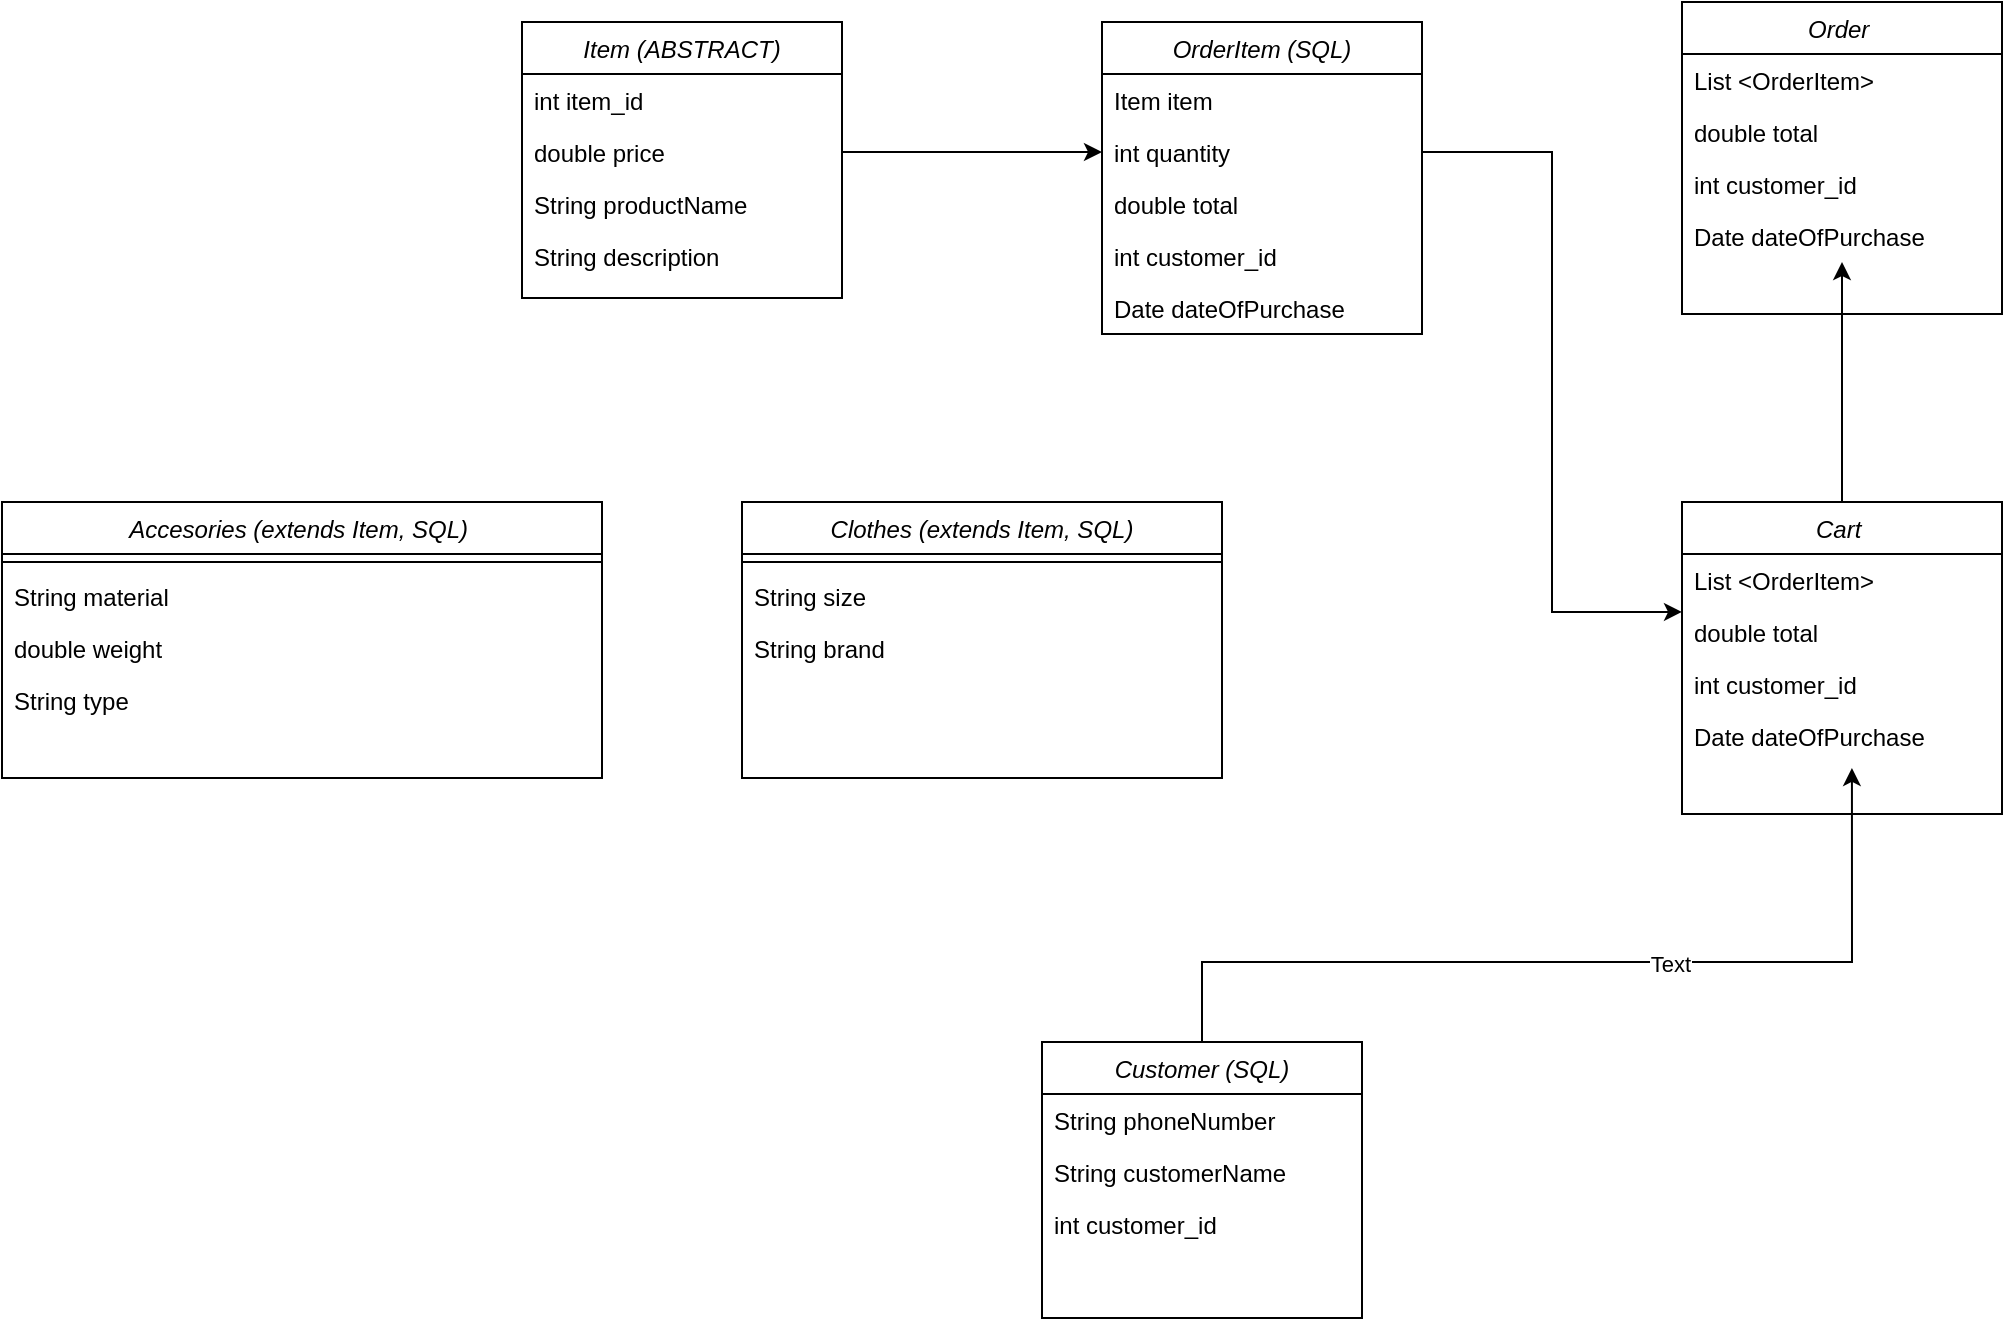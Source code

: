 <mxfile version="22.1.2" type="device">
  <diagram id="C5RBs43oDa-KdzZeNtuy" name="Page-1">
    <mxGraphModel dx="1555" dy="1034" grid="1" gridSize="10" guides="1" tooltips="1" connect="1" arrows="1" fold="1" page="0" pageScale="1" pageWidth="827" pageHeight="1169" math="0" shadow="0">
      <root>
        <mxCell id="WIyWlLk6GJQsqaUBKTNV-0" />
        <mxCell id="WIyWlLk6GJQsqaUBKTNV-1" parent="WIyWlLk6GJQsqaUBKTNV-0" />
        <mxCell id="zkfFHV4jXpPFQw0GAbJ--0" value="Item (ABSTRACT)" style="swimlane;fontStyle=2;align=center;verticalAlign=top;childLayout=stackLayout;horizontal=1;startSize=26;horizontalStack=0;resizeParent=1;resizeLast=0;collapsible=1;marginBottom=0;rounded=0;shadow=0;strokeWidth=1;" parent="WIyWlLk6GJQsqaUBKTNV-1" vertex="1">
          <mxGeometry x="-80" y="160" width="160" height="138" as="geometry">
            <mxRectangle x="230" y="140" width="160" height="26" as="alternateBounds" />
          </mxGeometry>
        </mxCell>
        <mxCell id="zkfFHV4jXpPFQw0GAbJ--1" value="int item_id" style="text;align=left;verticalAlign=top;spacingLeft=4;spacingRight=4;overflow=hidden;rotatable=0;points=[[0,0.5],[1,0.5]];portConstraint=eastwest;" parent="zkfFHV4jXpPFQw0GAbJ--0" vertex="1">
          <mxGeometry y="26" width="160" height="26" as="geometry" />
        </mxCell>
        <mxCell id="zkfFHV4jXpPFQw0GAbJ--2" value="double price" style="text;align=left;verticalAlign=top;spacingLeft=4;spacingRight=4;overflow=hidden;rotatable=0;points=[[0,0.5],[1,0.5]];portConstraint=eastwest;rounded=0;shadow=0;html=0;" parent="zkfFHV4jXpPFQw0GAbJ--0" vertex="1">
          <mxGeometry y="52" width="160" height="26" as="geometry" />
        </mxCell>
        <mxCell id="zkfFHV4jXpPFQw0GAbJ--3" value="String productName" style="text;align=left;verticalAlign=top;spacingLeft=4;spacingRight=4;overflow=hidden;rotatable=0;points=[[0,0.5],[1,0.5]];portConstraint=eastwest;rounded=0;shadow=0;html=0;" parent="zkfFHV4jXpPFQw0GAbJ--0" vertex="1">
          <mxGeometry y="78" width="160" height="26" as="geometry" />
        </mxCell>
        <mxCell id="bRDyb99x2Stu_O5lRrZi-1" value="String description" style="text;align=left;verticalAlign=top;spacingLeft=4;spacingRight=4;overflow=hidden;rotatable=0;points=[[0,0.5],[1,0.5]];portConstraint=eastwest;rounded=0;shadow=0;html=0;" parent="zkfFHV4jXpPFQw0GAbJ--0" vertex="1">
          <mxGeometry y="104" width="160" height="26" as="geometry" />
        </mxCell>
        <mxCell id="uLXe-FQx0Um1cCVrlGPE-1" value="Clothes (extends Item, SQL)" style="swimlane;fontStyle=2;align=center;verticalAlign=top;childLayout=stackLayout;horizontal=1;startSize=26;horizontalStack=0;resizeParent=1;resizeLast=0;collapsible=1;marginBottom=0;rounded=0;shadow=0;strokeWidth=1;" parent="WIyWlLk6GJQsqaUBKTNV-1" vertex="1">
          <mxGeometry x="30" y="400" width="240" height="138" as="geometry">
            <mxRectangle x="230" y="140" width="160" height="26" as="alternateBounds" />
          </mxGeometry>
        </mxCell>
        <mxCell id="uLXe-FQx0Um1cCVrlGPE-5" value="" style="line;html=1;strokeWidth=1;align=left;verticalAlign=middle;spacingTop=-1;spacingLeft=3;spacingRight=3;rotatable=0;labelPosition=right;points=[];portConstraint=eastwest;" parent="uLXe-FQx0Um1cCVrlGPE-1" vertex="1">
          <mxGeometry y="26" width="240" height="8" as="geometry" />
        </mxCell>
        <mxCell id="uLXe-FQx0Um1cCVrlGPE-14" value="String size" style="text;align=left;verticalAlign=top;spacingLeft=4;spacingRight=4;overflow=hidden;rotatable=0;points=[[0,0.5],[1,0.5]];portConstraint=eastwest;rounded=0;shadow=0;html=0;" parent="uLXe-FQx0Um1cCVrlGPE-1" vertex="1">
          <mxGeometry y="34" width="240" height="26" as="geometry" />
        </mxCell>
        <mxCell id="uLXe-FQx0Um1cCVrlGPE-39" value="String brand" style="text;align=left;verticalAlign=top;spacingLeft=4;spacingRight=4;overflow=hidden;rotatable=0;points=[[0,0.5],[1,0.5]];portConstraint=eastwest;rounded=0;shadow=0;html=0;" parent="uLXe-FQx0Um1cCVrlGPE-1" vertex="1">
          <mxGeometry y="60" width="240" height="26" as="geometry" />
        </mxCell>
        <mxCell id="uLXe-FQx0Um1cCVrlGPE-8" value="Accesories (extends Item, SQL) " style="swimlane;fontStyle=2;align=center;verticalAlign=top;childLayout=stackLayout;horizontal=1;startSize=26;horizontalStack=0;resizeParent=1;resizeLast=0;collapsible=1;marginBottom=0;rounded=0;shadow=0;strokeWidth=1;" parent="WIyWlLk6GJQsqaUBKTNV-1" vertex="1">
          <mxGeometry x="-340" y="400" width="300" height="138" as="geometry">
            <mxRectangle x="230" y="140" width="160" height="26" as="alternateBounds" />
          </mxGeometry>
        </mxCell>
        <mxCell id="uLXe-FQx0Um1cCVrlGPE-12" value="" style="line;html=1;strokeWidth=1;align=left;verticalAlign=middle;spacingTop=-1;spacingLeft=3;spacingRight=3;rotatable=0;labelPosition=right;points=[];portConstraint=eastwest;" parent="uLXe-FQx0Um1cCVrlGPE-8" vertex="1">
          <mxGeometry y="26" width="300" height="8" as="geometry" />
        </mxCell>
        <mxCell id="uLXe-FQx0Um1cCVrlGPE-13" value="String material" style="text;align=left;verticalAlign=top;spacingLeft=4;spacingRight=4;overflow=hidden;rotatable=0;points=[[0,0.5],[1,0.5]];portConstraint=eastwest;rounded=0;shadow=0;html=0;" parent="uLXe-FQx0Um1cCVrlGPE-8" vertex="1">
          <mxGeometry y="34" width="300" height="26" as="geometry" />
        </mxCell>
        <mxCell id="uLXe-FQx0Um1cCVrlGPE-37" value="double weight" style="text;align=left;verticalAlign=top;spacingLeft=4;spacingRight=4;overflow=hidden;rotatable=0;points=[[0,0.5],[1,0.5]];portConstraint=eastwest;rounded=0;shadow=0;html=0;" parent="uLXe-FQx0Um1cCVrlGPE-8" vertex="1">
          <mxGeometry y="60" width="300" height="26" as="geometry" />
        </mxCell>
        <mxCell id="uLXe-FQx0Um1cCVrlGPE-38" value="String type" style="text;align=left;verticalAlign=top;spacingLeft=4;spacingRight=4;overflow=hidden;rotatable=0;points=[[0,0.5],[1,0.5]];portConstraint=eastwest;rounded=0;shadow=0;html=0;" parent="uLXe-FQx0Um1cCVrlGPE-8" vertex="1">
          <mxGeometry y="86" width="300" height="32" as="geometry" />
        </mxCell>
        <mxCell id="uLXe-FQx0Um1cCVrlGPE-16" value="Order " style="swimlane;fontStyle=2;align=center;verticalAlign=top;childLayout=stackLayout;horizontal=1;startSize=26;horizontalStack=0;resizeParent=1;resizeLast=0;collapsible=1;marginBottom=0;rounded=0;shadow=0;strokeWidth=1;" parent="WIyWlLk6GJQsqaUBKTNV-1" vertex="1">
          <mxGeometry x="500" y="150" width="160" height="156" as="geometry">
            <mxRectangle x="230" y="140" width="160" height="26" as="alternateBounds" />
          </mxGeometry>
        </mxCell>
        <mxCell id="uLXe-FQx0Um1cCVrlGPE-18" value="List &lt;OrderItem&gt;" style="text;align=left;verticalAlign=top;spacingLeft=4;spacingRight=4;overflow=hidden;rotatable=0;points=[[0,0.5],[1,0.5]];portConstraint=eastwest;rounded=0;shadow=0;html=0;" parent="uLXe-FQx0Um1cCVrlGPE-16" vertex="1">
          <mxGeometry y="26" width="160" height="26" as="geometry" />
        </mxCell>
        <mxCell id="uLXe-FQx0Um1cCVrlGPE-19" value="double total" style="text;align=left;verticalAlign=top;spacingLeft=4;spacingRight=4;overflow=hidden;rotatable=0;points=[[0,0.5],[1,0.5]];portConstraint=eastwest;rounded=0;shadow=0;html=0;" parent="uLXe-FQx0Um1cCVrlGPE-16" vertex="1">
          <mxGeometry y="52" width="160" height="26" as="geometry" />
        </mxCell>
        <mxCell id="uLXe-FQx0Um1cCVrlGPE-21" value="int customer_id" style="text;align=left;verticalAlign=top;spacingLeft=4;spacingRight=4;overflow=hidden;rotatable=0;points=[[0,0.5],[1,0.5]];portConstraint=eastwest;rounded=0;shadow=0;html=0;" parent="uLXe-FQx0Um1cCVrlGPE-16" vertex="1">
          <mxGeometry y="78" width="160" height="26" as="geometry" />
        </mxCell>
        <mxCell id="bRDyb99x2Stu_O5lRrZi-8" value="Date dateOfPurchase" style="text;align=left;verticalAlign=top;spacingLeft=4;spacingRight=4;overflow=hidden;rotatable=0;points=[[0,0.5],[1,0.5]];portConstraint=eastwest;rounded=0;shadow=0;html=0;" parent="uLXe-FQx0Um1cCVrlGPE-16" vertex="1">
          <mxGeometry y="104" width="160" height="26" as="geometry" />
        </mxCell>
        <mxCell id="1" style="edgeStyle=none;html=1;exitX=0.5;exitY=0;exitDx=0;exitDy=0;" parent="WIyWlLk6GJQsqaUBKTNV-1" source="uLXe-FQx0Um1cCVrlGPE-23" target="bRDyb99x2Stu_O5lRrZi-8" edge="1">
          <mxGeometry relative="1" as="geometry" />
        </mxCell>
        <mxCell id="uLXe-FQx0Um1cCVrlGPE-23" value="Cart " style="swimlane;fontStyle=2;align=center;verticalAlign=top;childLayout=stackLayout;horizontal=1;startSize=26;horizontalStack=0;resizeParent=1;resizeLast=0;collapsible=1;marginBottom=0;rounded=0;shadow=0;strokeWidth=1;" parent="WIyWlLk6GJQsqaUBKTNV-1" vertex="1">
          <mxGeometry x="500" y="400" width="160" height="156" as="geometry">
            <mxRectangle x="230" y="140" width="160" height="26" as="alternateBounds" />
          </mxGeometry>
        </mxCell>
        <mxCell id="uLXe-FQx0Um1cCVrlGPE-24" value="List &lt;OrderItem&gt;" style="text;align=left;verticalAlign=top;spacingLeft=4;spacingRight=4;overflow=hidden;rotatable=0;points=[[0,0.5],[1,0.5]];portConstraint=eastwest;" parent="uLXe-FQx0Um1cCVrlGPE-23" vertex="1">
          <mxGeometry y="26" width="160" height="26" as="geometry" />
        </mxCell>
        <mxCell id="uLXe-FQx0Um1cCVrlGPE-26" value="double total" style="text;align=left;verticalAlign=top;spacingLeft=4;spacingRight=4;overflow=hidden;rotatable=0;points=[[0,0.5],[1,0.5]];portConstraint=eastwest;rounded=0;shadow=0;html=0;" parent="uLXe-FQx0Um1cCVrlGPE-23" vertex="1">
          <mxGeometry y="52" width="160" height="26" as="geometry" />
        </mxCell>
        <mxCell id="uLXe-FQx0Um1cCVrlGPE-28" value="int customer_id" style="text;align=left;verticalAlign=top;spacingLeft=4;spacingRight=4;overflow=hidden;rotatable=0;points=[[0,0.5],[1,0.5]];portConstraint=eastwest;rounded=0;shadow=0;html=0;" parent="uLXe-FQx0Um1cCVrlGPE-23" vertex="1">
          <mxGeometry y="78" width="160" height="26" as="geometry" />
        </mxCell>
        <mxCell id="bRDyb99x2Stu_O5lRrZi-9" value="Date dateOfPurchase" style="text;align=left;verticalAlign=top;spacingLeft=4;spacingRight=4;overflow=hidden;rotatable=0;points=[[0,0.5],[1,0.5]];portConstraint=eastwest;rounded=0;shadow=0;html=0;" parent="uLXe-FQx0Um1cCVrlGPE-23" vertex="1">
          <mxGeometry y="104" width="160" height="26" as="geometry" />
        </mxCell>
        <mxCell id="uLXe-FQx0Um1cCVrlGPE-30" value="Customer (SQL)" style="swimlane;fontStyle=2;align=center;verticalAlign=top;childLayout=stackLayout;horizontal=1;startSize=26;horizontalStack=0;resizeParent=1;resizeLast=0;collapsible=1;marginBottom=0;rounded=0;shadow=0;strokeWidth=1;" parent="WIyWlLk6GJQsqaUBKTNV-1" vertex="1">
          <mxGeometry x="180" y="670" width="160" height="138" as="geometry">
            <mxRectangle x="230" y="140" width="160" height="26" as="alternateBounds" />
          </mxGeometry>
        </mxCell>
        <mxCell id="uLXe-FQx0Um1cCVrlGPE-35" value="String phoneNumber" style="text;align=left;verticalAlign=top;spacingLeft=4;spacingRight=4;overflow=hidden;rotatable=0;points=[[0,0.5],[1,0.5]];portConstraint=eastwest;rounded=0;shadow=0;html=0;" parent="uLXe-FQx0Um1cCVrlGPE-30" vertex="1">
          <mxGeometry y="26" width="160" height="26" as="geometry" />
        </mxCell>
        <mxCell id="uLXe-FQx0Um1cCVrlGPE-32" value="String customerName" style="text;align=left;verticalAlign=top;spacingLeft=4;spacingRight=4;overflow=hidden;rotatable=0;points=[[0,0.5],[1,0.5]];portConstraint=eastwest;rounded=0;shadow=0;html=0;" parent="uLXe-FQx0Um1cCVrlGPE-30" vertex="1">
          <mxGeometry y="52" width="160" height="26" as="geometry" />
        </mxCell>
        <mxCell id="b9OOST-mKDwhpGw6eomD-1" value="int customer_id" style="text;align=left;verticalAlign=top;spacingLeft=4;spacingRight=4;overflow=hidden;rotatable=0;points=[[0,0.5],[1,0.5]];portConstraint=eastwest;rounded=0;shadow=0;html=0;" vertex="1" parent="uLXe-FQx0Um1cCVrlGPE-30">
          <mxGeometry y="78" width="160" height="26" as="geometry" />
        </mxCell>
        <mxCell id="bRDyb99x2Stu_O5lRrZi-2" value="OrderItem (SQL)&#xa;" style="swimlane;fontStyle=2;align=center;verticalAlign=top;childLayout=stackLayout;horizontal=1;startSize=26;horizontalStack=0;resizeParent=1;resizeLast=0;collapsible=1;marginBottom=0;rounded=0;shadow=0;strokeWidth=1;" parent="WIyWlLk6GJQsqaUBKTNV-1" vertex="1">
          <mxGeometry x="210" y="160" width="160" height="156" as="geometry">
            <mxRectangle x="230" y="140" width="160" height="26" as="alternateBounds" />
          </mxGeometry>
        </mxCell>
        <mxCell id="bRDyb99x2Stu_O5lRrZi-3" value="Item item" style="text;align=left;verticalAlign=top;spacingLeft=4;spacingRight=4;overflow=hidden;rotatable=0;points=[[0,0.5],[1,0.5]];portConstraint=eastwest;" parent="bRDyb99x2Stu_O5lRrZi-2" vertex="1">
          <mxGeometry y="26" width="160" height="26" as="geometry" />
        </mxCell>
        <mxCell id="bRDyb99x2Stu_O5lRrZi-4" value="int quantity" style="text;align=left;verticalAlign=top;spacingLeft=4;spacingRight=4;overflow=hidden;rotatable=0;points=[[0,0.5],[1,0.5]];portConstraint=eastwest;rounded=0;shadow=0;html=0;" parent="bRDyb99x2Stu_O5lRrZi-2" vertex="1">
          <mxGeometry y="52" width="160" height="26" as="geometry" />
        </mxCell>
        <mxCell id="bRDyb99x2Stu_O5lRrZi-7" value="double total" style="text;align=left;verticalAlign=top;spacingLeft=4;spacingRight=4;overflow=hidden;rotatable=0;points=[[0,0.5],[1,0.5]];portConstraint=eastwest;rounded=0;shadow=0;html=0;" parent="bRDyb99x2Stu_O5lRrZi-2" vertex="1">
          <mxGeometry y="78" width="160" height="26" as="geometry" />
        </mxCell>
        <mxCell id="b9OOST-mKDwhpGw6eomD-2" value="int customer_id" style="text;align=left;verticalAlign=top;spacingLeft=4;spacingRight=4;overflow=hidden;rotatable=0;points=[[0,0.5],[1,0.5]];portConstraint=eastwest;rounded=0;shadow=0;html=0;" vertex="1" parent="bRDyb99x2Stu_O5lRrZi-2">
          <mxGeometry y="104" width="160" height="26" as="geometry" />
        </mxCell>
        <mxCell id="b9OOST-mKDwhpGw6eomD-3" value="Date dateOfPurchase" style="text;align=left;verticalAlign=top;spacingLeft=4;spacingRight=4;overflow=hidden;rotatable=0;points=[[0,0.5],[1,0.5]];portConstraint=eastwest;rounded=0;shadow=0;html=0;" vertex="1" parent="bRDyb99x2Stu_O5lRrZi-2">
          <mxGeometry y="130" width="160" height="26" as="geometry" />
        </mxCell>
        <mxCell id="1-9ndTSjuY3kHVBmxAtu-1" style="edgeStyle=orthogonalEdgeStyle;rounded=0;orthogonalLoop=1;jettySize=auto;html=1;exitX=1;exitY=0.5;exitDx=0;exitDy=0;entryX=0;entryY=0.115;entryDx=0;entryDy=0;entryPerimeter=0;" parent="WIyWlLk6GJQsqaUBKTNV-1" source="bRDyb99x2Stu_O5lRrZi-4" target="uLXe-FQx0Um1cCVrlGPE-26" edge="1">
          <mxGeometry relative="1" as="geometry" />
        </mxCell>
        <mxCell id="1-9ndTSjuY3kHVBmxAtu-3" style="edgeStyle=orthogonalEdgeStyle;rounded=0;orthogonalLoop=1;jettySize=auto;html=1;entryX=0.531;entryY=1.115;entryDx=0;entryDy=0;entryPerimeter=0;" parent="WIyWlLk6GJQsqaUBKTNV-1" source="uLXe-FQx0Um1cCVrlGPE-30" target="bRDyb99x2Stu_O5lRrZi-9" edge="1">
          <mxGeometry relative="1" as="geometry">
            <Array as="points">
              <mxPoint x="260" y="630" />
              <mxPoint x="585" y="630" />
            </Array>
          </mxGeometry>
        </mxCell>
        <mxCell id="1-9ndTSjuY3kHVBmxAtu-4" value="Text" style="edgeLabel;html=1;align=center;verticalAlign=middle;resizable=0;points=[];" parent="1-9ndTSjuY3kHVBmxAtu-3" vertex="1" connectable="0">
          <mxGeometry x="0.184" y="-1" relative="1" as="geometry">
            <mxPoint as="offset" />
          </mxGeometry>
        </mxCell>
        <mxCell id="0" style="edgeStyle=none;html=1;exitX=1;exitY=0.5;exitDx=0;exitDy=0;entryX=0;entryY=0.5;entryDx=0;entryDy=0;" parent="WIyWlLk6GJQsqaUBKTNV-1" source="zkfFHV4jXpPFQw0GAbJ--2" target="bRDyb99x2Stu_O5lRrZi-4" edge="1">
          <mxGeometry relative="1" as="geometry" />
        </mxCell>
      </root>
    </mxGraphModel>
  </diagram>
</mxfile>
